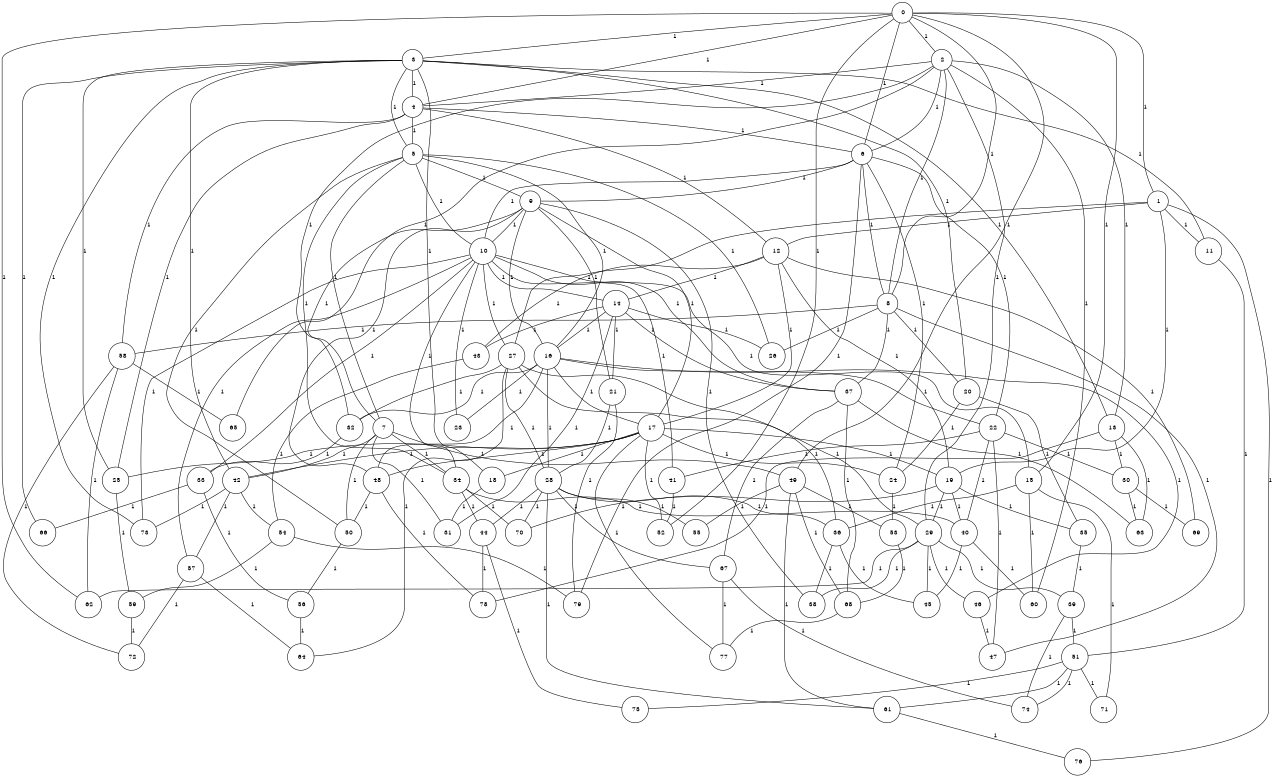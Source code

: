 graph G {
size="8.5,11;"
ratio = "expand;"
fixedsize="true;"
overlap="scale;"
node[shape=circle,width=.12,hight=.12,fontsize=12]
edge[fontsize=12]

0[label=" 0" color=black, pos="0.07025191,2.223814!"];
1[label=" 1" color=black, pos="0.48142719,1.65322!"];
2[label=" 2" color=black, pos="0.88076637,2.0002034!"];
3[label=" 3" color=black, pos="0.15953162,2.1900604!"];
4[label=" 4" color=black, pos="0.47612588,0.23190347!"];
5[label=" 5" color=black, pos="1.806191,2.4321945!"];
6[label=" 6" color=black, pos="0.3657997,0.012041289!"];
7[label=" 7" color=black, pos="1.7472862,0.20023146!"];
8[label=" 8" color=black, pos="1.1651623,2.3957456!"];
9[label=" 9" color=black, pos="0.95522234,2.7200404!"];
10[label=" 10" color=black, pos="2.624671,1.0013234!"];
11[label=" 11" color=black, pos="1.1918978,1.8758138!"];
12[label=" 12" color=black, pos="0.16914597,2.7678632!"];
13[label=" 13" color=black, pos="1.3836302,1.8712468!"];
14[label=" 14" color=black, pos="0.88215545,0.38652385!"];
15[label=" 15" color=black, pos="0.36087497,2.4469798!"];
16[label=" 16" color=black, pos="1.0108008,0.17262679!"];
17[label=" 17" color=black, pos="1.891691,1.8020118!"];
18[label=" 18" color=black, pos="1.6129109,1.3005646!"];
19[label=" 19" color=black, pos="1.994719,2.4728323!"];
20[label=" 20" color=black, pos="0.28409555,2.139202!"];
21[label=" 21" color=black, pos="2.4407532,0.41715564!"];
22[label=" 22" color=black, pos="1.8937369,1.9523504!"];
23[label=" 23" color=black, pos="0.3904348,2.7806492!"];
24[label=" 24" color=black, pos="0.24205554,0.36725876!"];
25[label=" 25" color=black, pos="0.84594312,1.6501086!"];
26[label=" 26" color=black, pos="1.9726058,1.2636627!"];
27[label=" 27" color=black, pos="1.1270515,1.1311898!"];
28[label=" 28" color=black, pos="1.9771906,0.078872771!"];
29[label=" 29" color=black, pos="0.28084052,1.7408525!"];
30[label=" 30" color=black, pos="0.2997079,0.42918934!"];
31[label=" 31" color=black, pos="1.0925331,1.0913783!"];
32[label=" 32" color=black, pos="1.1631145,0.46833517!"];
33[label=" 33" color=black, pos="0.62790768,0.46791163!"];
34[label=" 34" color=black, pos="2.0691169,2.5678383!"];
35[label=" 35" color=black, pos="1.4680693,1.6073154!"];
36[label=" 36" color=black, pos="2.9694198,0.86320375!"];
37[label=" 37" color=black, pos="1.1822166,0.4248378!"];
38[label=" 38" color=black, pos="1.2972592,0.17206715!"];
39[label=" 39" color=black, pos="2.0638657,0.72438083!"];
40[label=" 40" color=black, pos="1.7220825,0.2360378!"];
41[label=" 41" color=black, pos="1.3111597,1.9505037!"];
42[label=" 42" color=black, pos="1.4355238,1.5764449!"];
43[label=" 43" color=black, pos="2.2173702,0.348853!"];
44[label=" 44" color=black, pos="0.86994847,0.43705039!"];
45[label=" 45" color=black, pos="2.816113,1.5340895!"];
46[label=" 46" color=black, pos="2.7159153,2.5031644!"];
47[label=" 47" color=black, pos="2.9696021,2.0067612!"];
48[label=" 48" color=black, pos="0.42026126,2.0416748!"];
49[label=" 49" color=black, pos="1.9467484,2.1116976!"];
50[label=" 50" color=black, pos="0.51052063,0.28586526!"];
51[label=" 51" color=black, pos="1.8719028,2.9146809!"];
52[label=" 52" color=black, pos="1.846775,1.7940163!"];
53[label=" 53" color=black, pos="0.21361945,1.7762602!"];
54[label=" 54" color=black, pos="0.034262423,2.7093158!"];
55[label=" 55" color=black, pos="2.5069699,2.6955491!"];
56[label=" 56" color=black, pos="2.958876,2.6586522!"];
57[label=" 57" color=black, pos="2.7294025,2.2878966!"];
58[label=" 58" color=black, pos="0.45849228,0.96781394!"];
59[label=" 59" color=black, pos="0.2084801,0.072246448!"];
60[label=" 60" color=black, pos="2.2342261,2.7181431!"];
61[label=" 61" color=black, pos="2.1943686,1.3773803!"];
62[label=" 62" color=black, pos="0.77382804,2.2324955!"];
63[label=" 63" color=black, pos="0.80277307,0.20802915!"];
64[label=" 64" color=black, pos="0.66526854,0.66727343!"];
65[label=" 65" color=black, pos="0.63703108,1.6345941!"];
66[label=" 66" color=black, pos="0.52893184,1.4259185!"];
67[label=" 67" color=black, pos="2.4849029,1.792667!"];
68[label=" 68" color=black, pos="1.3644277,0.16697442!"];
69[label=" 69" color=black, pos="2.0052135,1.7874273!"];
70[label=" 70" color=black, pos="1.6310508,0.059839547!"];
71[label=" 71" color=black, pos="1.9479675,2.1954729!"];
72[label=" 72" color=black, pos="2.13455,2.007907!"];
73[label=" 73" color=black, pos="0.81791634,2.8671045!"];
74[label=" 74" color=black, pos="0.2449092,2.0842601!"];
75[label=" 75" color=black, pos="0.79118789,2.448941!"];
76[label=" 76" color=black, pos="0.38773735,1.7144119!"];
77[label=" 77" color=black, pos="0.16027011,1.1719925!"];
78[label=" 78" color=black, pos="1.5217621,0.22514479!"];
79[label=" 79" color=black, pos="1.4997007,2.0829656!"];
0--1[label="1"]
0--2[label="1"]
0--3[label="1"]
0--4[label="1"]
0--6[label="1"]
0--8[label="1"]
0--15[label="1"]
0--49[label="1"]
0--52[label="1"]
0--62[label="1"]
1--11[label="1"]
1--12[label="1"]
1--19[label="1"]
1--27[label="1"]
1--76[label="1"]
2--4[label="1"]
2--6[label="1"]
2--7[label="1"]
2--8[label="1"]
2--13[label="1"]
2--29[label="1"]
2--60[label="1"]
2--65[label="1"]
3--4[label="1"]
3--5[label="1"]
3--11[label="1"]
3--13[label="1"]
3--18[label="1"]
3--20[label="1"]
3--25[label="1"]
3--42[label="1"]
3--66[label="1"]
3--73[label="1"]
4--5[label="1"]
4--6[label="1"]
4--12[label="1"]
4--25[label="1"]
4--58[label="1"]
5--7[label="1"]
5--9[label="1"]
5--10[label="1"]
5--16[label="1"]
5--26[label="1"]
5--34[label="1"]
5--50[label="1"]
6--8[label="1"]
6--9[label="1"]
6--10[label="1"]
6--22[label="1"]
6--24[label="1"]
6--79[label="1"]
7--31[label="1"]
7--34[label="1"]
7--42[label="1"]
7--49[label="1"]
7--50[label="1"]
8--20[label="1"]
8--26[label="1"]
8--37[label="1"]
8--47[label="1"]
8--58[label="1"]
9--10[label="1"]
9--16[label="1"]
9--17[label="1"]
9--21[label="1"]
9--32[label="1"]
9--38[label="1"]
9--48[label="1"]
10--14[label="1"]
10--15[label="1"]
10--23[label="1"]
10--27[label="1"]
10--33[label="1"]
10--34[label="1"]
10--37[label="1"]
10--41[label="1"]
10--57[label="1"]
10--73[label="1"]
11--51[label="1"]
12--14[label="1"]
12--17[label="1"]
12--19[label="1"]
12--43[label="1"]
12--69[label="1"]
13--30[label="1"]
13--63[label="1"]
13--78[label="1"]
14--16[label="1"]
14--21[label="1"]
14--26[label="1"]
14--31[label="1"]
14--37[label="1"]
14--43[label="1"]
15--36[label="1"]
15--60[label="1"]
15--71[label="1"]
16--17[label="1"]
16--22[label="1"]
16--23[label="1"]
16--28[label="1"]
16--32[label="1"]
16--46[label="1"]
16--48[label="1"]
17--18[label="1"]
17--19[label="1"]
17--24[label="1"]
17--25[label="1"]
17--42[label="1"]
17--48[label="1"]
17--52[label="1"]
17--77[label="1"]
18--31[label="1"]
19--29[label="1"]
19--35[label="1"]
19--40[label="1"]
19--70[label="1"]
20--24[label="1"]
20--35[label="1"]
21--28[label="1"]
21--79[label="1"]
22--30[label="1"]
22--40[label="1"]
22--41[label="1"]
22--47[label="1"]
24--53[label="1"]
25--59[label="1"]
27--28[label="1"]
27--29[label="1"]
27--32[label="1"]
27--36[label="1"]
27--64[label="1"]
28--36[label="1"]
28--44[label="1"]
28--55[label="1"]
28--61[label="1"]
28--67[label="1"]
28--70[label="1"]
29--38[label="1"]
29--39[label="1"]
29--45[label="1"]
29--46[label="1"]
29--62[label="1"]
30--63[label="1"]
30--69[label="1"]
32--33[label="1"]
33--56[label="1"]
33--66[label="1"]
34--40[label="1"]
34--44[label="1"]
34--70[label="1"]
35--39[label="1"]
36--38[label="1"]
36--45[label="1"]
37--63[label="1"]
37--67[label="1"]
37--68[label="1"]
39--51[label="1"]
39--74[label="1"]
40--45[label="1"]
40--60[label="1"]
41--52[label="1"]
42--54[label="1"]
42--57[label="1"]
42--73[label="1"]
43--54[label="1"]
44--75[label="1"]
44--78[label="1"]
46--47[label="1"]
48--50[label="1"]
48--78[label="1"]
49--53[label="1"]
49--55[label="1"]
49--61[label="1"]
49--68[label="1"]
50--56[label="1"]
51--61[label="1"]
51--71[label="1"]
51--74[label="1"]
51--75[label="1"]
53--68[label="1"]
54--59[label="1"]
54--79[label="1"]
56--64[label="1"]
57--64[label="1"]
57--72[label="1"]
58--62[label="1"]
58--65[label="1"]
58--72[label="1"]
59--72[label="1"]
61--76[label="1"]
67--74[label="1"]
67--77[label="1"]
68--77[label="1"]

}
